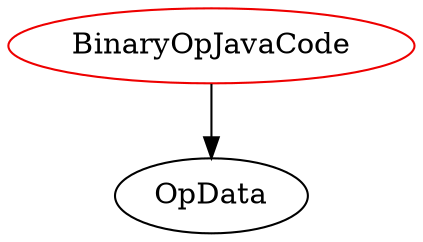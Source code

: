 digraph binaryopjavacode{
BinaryOpJavaCode -> OpData;
BinaryOpJavaCode	[shape=oval, color=red2, label="BinaryOpJavaCode"];
}
